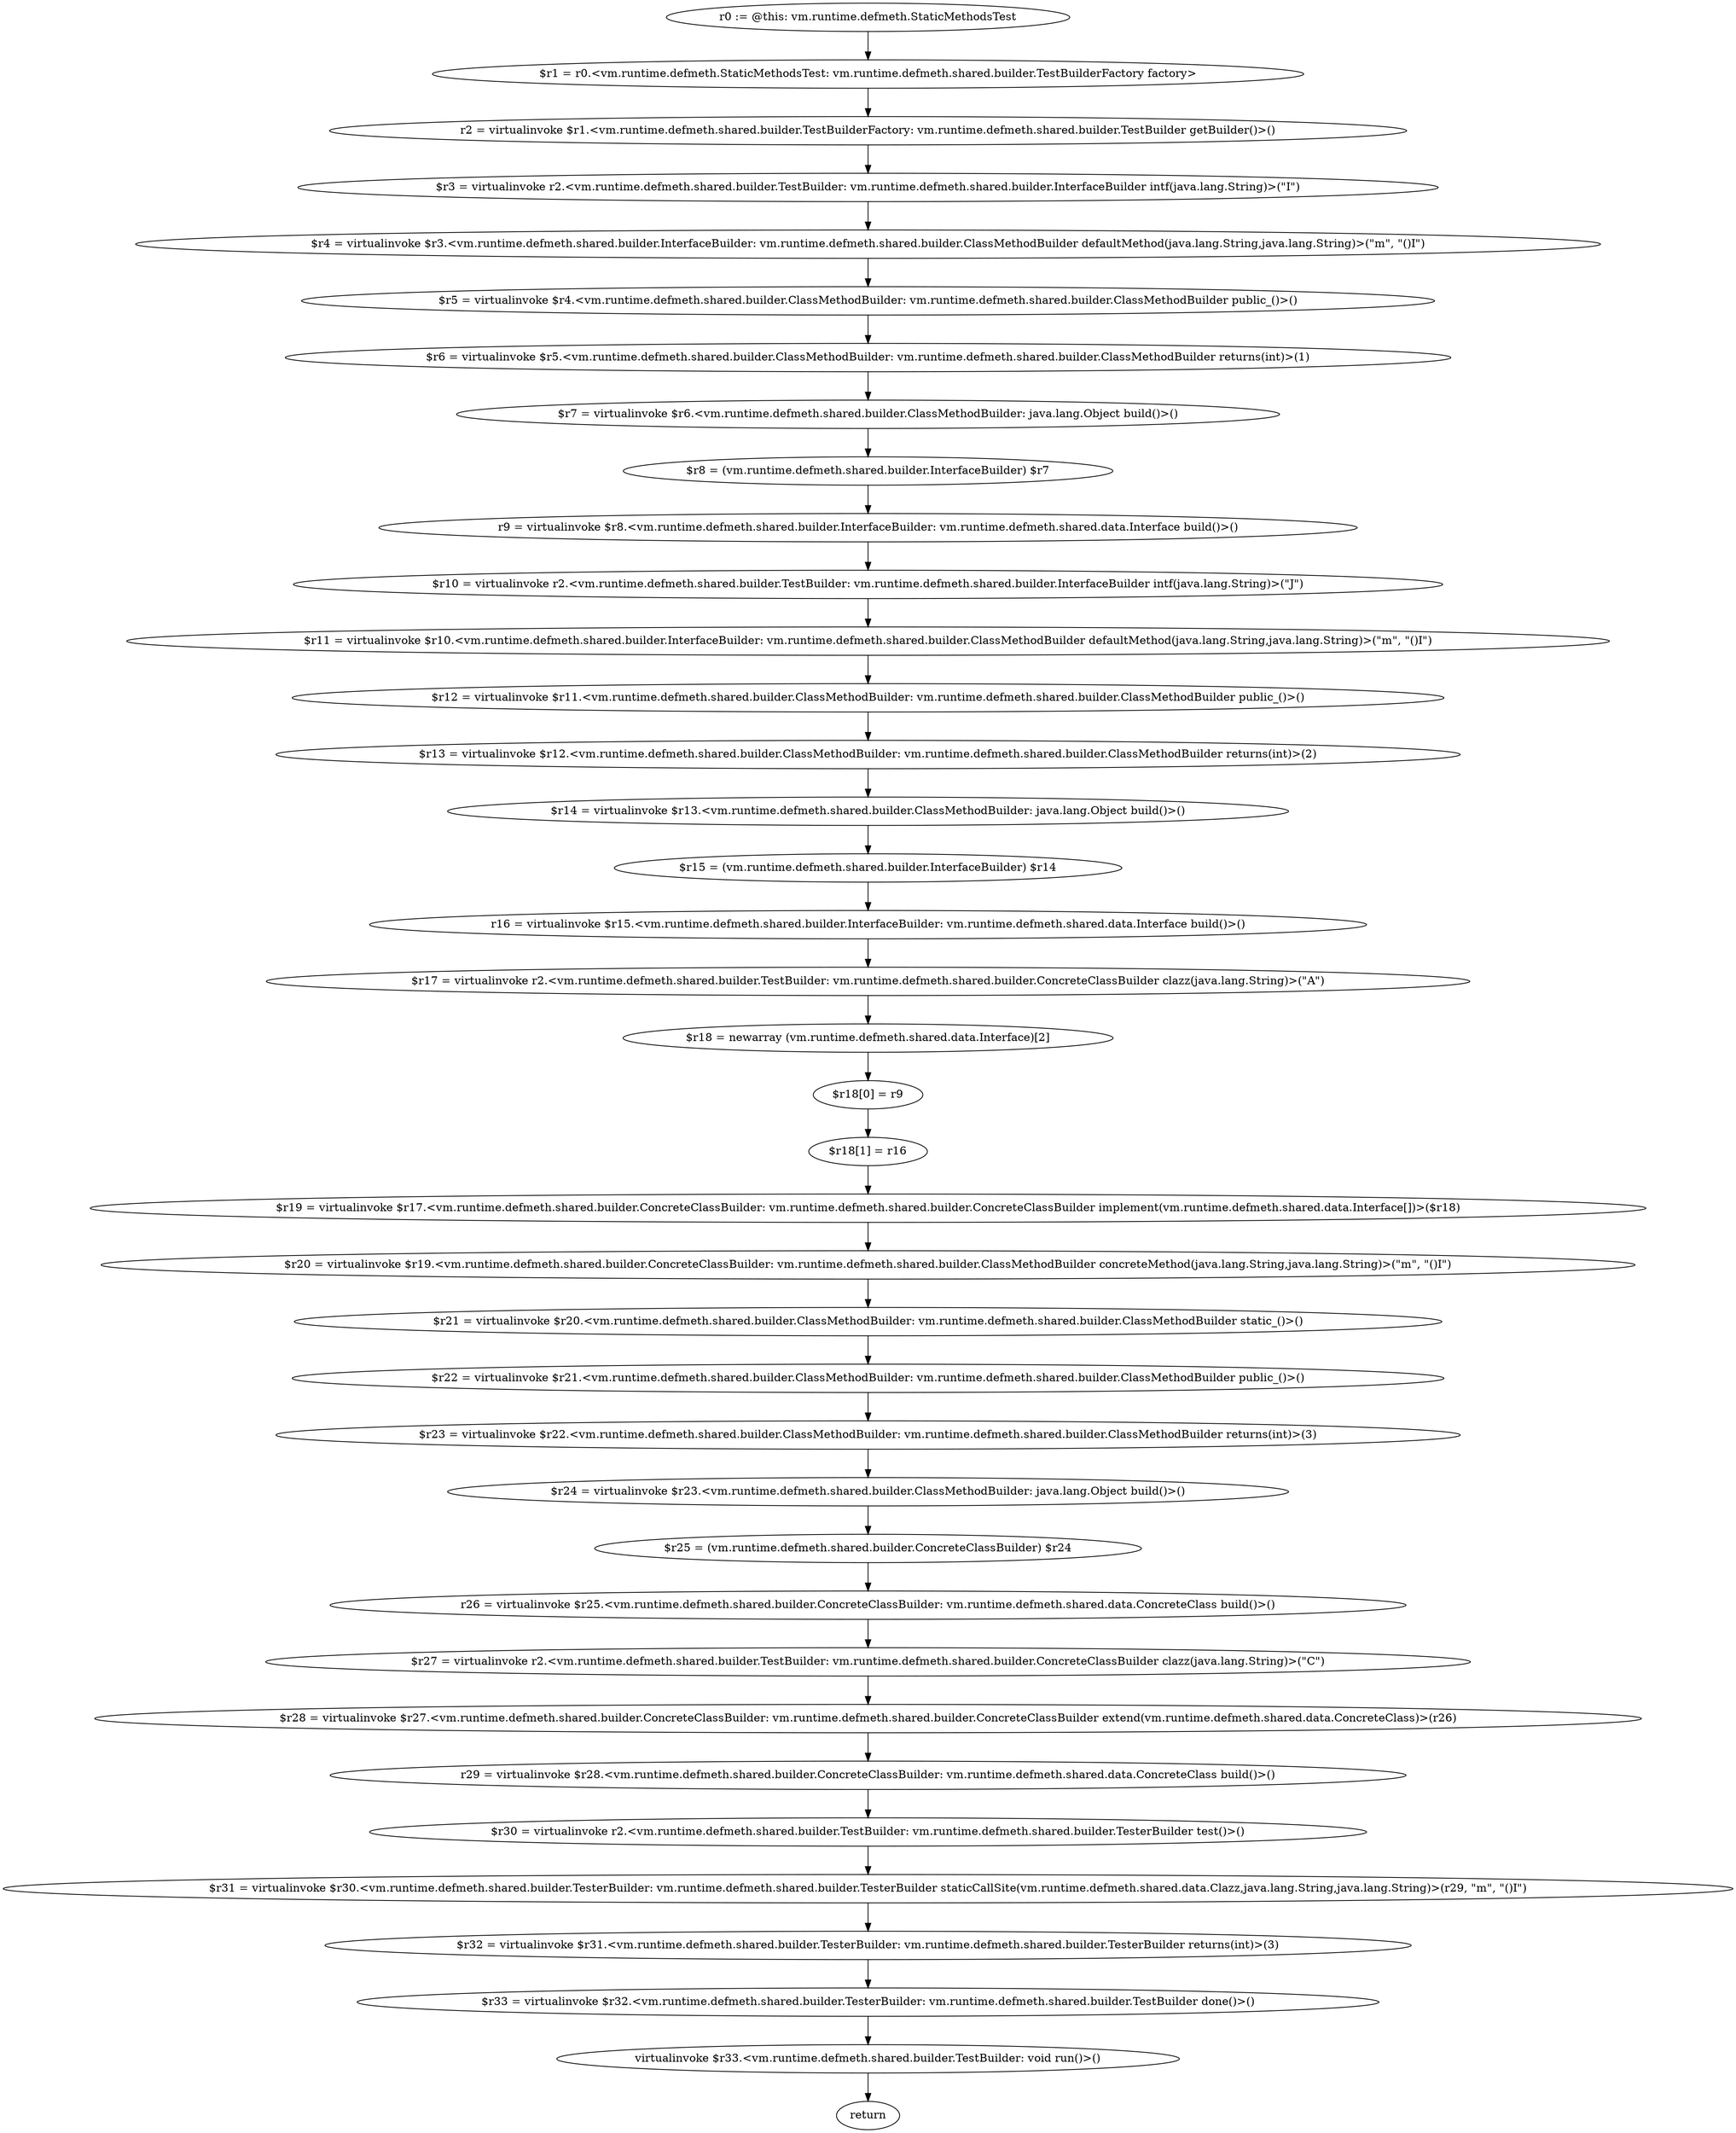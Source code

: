 digraph "unitGraph" {
    "r0 := @this: vm.runtime.defmeth.StaticMethodsTest"
    "$r1 = r0.<vm.runtime.defmeth.StaticMethodsTest: vm.runtime.defmeth.shared.builder.TestBuilderFactory factory>"
    "r2 = virtualinvoke $r1.<vm.runtime.defmeth.shared.builder.TestBuilderFactory: vm.runtime.defmeth.shared.builder.TestBuilder getBuilder()>()"
    "$r3 = virtualinvoke r2.<vm.runtime.defmeth.shared.builder.TestBuilder: vm.runtime.defmeth.shared.builder.InterfaceBuilder intf(java.lang.String)>(\"I\")"
    "$r4 = virtualinvoke $r3.<vm.runtime.defmeth.shared.builder.InterfaceBuilder: vm.runtime.defmeth.shared.builder.ClassMethodBuilder defaultMethod(java.lang.String,java.lang.String)>(\"m\", \"()I\")"
    "$r5 = virtualinvoke $r4.<vm.runtime.defmeth.shared.builder.ClassMethodBuilder: vm.runtime.defmeth.shared.builder.ClassMethodBuilder public_()>()"
    "$r6 = virtualinvoke $r5.<vm.runtime.defmeth.shared.builder.ClassMethodBuilder: vm.runtime.defmeth.shared.builder.ClassMethodBuilder returns(int)>(1)"
    "$r7 = virtualinvoke $r6.<vm.runtime.defmeth.shared.builder.ClassMethodBuilder: java.lang.Object build()>()"
    "$r8 = (vm.runtime.defmeth.shared.builder.InterfaceBuilder) $r7"
    "r9 = virtualinvoke $r8.<vm.runtime.defmeth.shared.builder.InterfaceBuilder: vm.runtime.defmeth.shared.data.Interface build()>()"
    "$r10 = virtualinvoke r2.<vm.runtime.defmeth.shared.builder.TestBuilder: vm.runtime.defmeth.shared.builder.InterfaceBuilder intf(java.lang.String)>(\"J\")"
    "$r11 = virtualinvoke $r10.<vm.runtime.defmeth.shared.builder.InterfaceBuilder: vm.runtime.defmeth.shared.builder.ClassMethodBuilder defaultMethod(java.lang.String,java.lang.String)>(\"m\", \"()I\")"
    "$r12 = virtualinvoke $r11.<vm.runtime.defmeth.shared.builder.ClassMethodBuilder: vm.runtime.defmeth.shared.builder.ClassMethodBuilder public_()>()"
    "$r13 = virtualinvoke $r12.<vm.runtime.defmeth.shared.builder.ClassMethodBuilder: vm.runtime.defmeth.shared.builder.ClassMethodBuilder returns(int)>(2)"
    "$r14 = virtualinvoke $r13.<vm.runtime.defmeth.shared.builder.ClassMethodBuilder: java.lang.Object build()>()"
    "$r15 = (vm.runtime.defmeth.shared.builder.InterfaceBuilder) $r14"
    "r16 = virtualinvoke $r15.<vm.runtime.defmeth.shared.builder.InterfaceBuilder: vm.runtime.defmeth.shared.data.Interface build()>()"
    "$r17 = virtualinvoke r2.<vm.runtime.defmeth.shared.builder.TestBuilder: vm.runtime.defmeth.shared.builder.ConcreteClassBuilder clazz(java.lang.String)>(\"A\")"
    "$r18 = newarray (vm.runtime.defmeth.shared.data.Interface)[2]"
    "$r18[0] = r9"
    "$r18[1] = r16"
    "$r19 = virtualinvoke $r17.<vm.runtime.defmeth.shared.builder.ConcreteClassBuilder: vm.runtime.defmeth.shared.builder.ConcreteClassBuilder implement(vm.runtime.defmeth.shared.data.Interface[])>($r18)"
    "$r20 = virtualinvoke $r19.<vm.runtime.defmeth.shared.builder.ConcreteClassBuilder: vm.runtime.defmeth.shared.builder.ClassMethodBuilder concreteMethod(java.lang.String,java.lang.String)>(\"m\", \"()I\")"
    "$r21 = virtualinvoke $r20.<vm.runtime.defmeth.shared.builder.ClassMethodBuilder: vm.runtime.defmeth.shared.builder.ClassMethodBuilder static_()>()"
    "$r22 = virtualinvoke $r21.<vm.runtime.defmeth.shared.builder.ClassMethodBuilder: vm.runtime.defmeth.shared.builder.ClassMethodBuilder public_()>()"
    "$r23 = virtualinvoke $r22.<vm.runtime.defmeth.shared.builder.ClassMethodBuilder: vm.runtime.defmeth.shared.builder.ClassMethodBuilder returns(int)>(3)"
    "$r24 = virtualinvoke $r23.<vm.runtime.defmeth.shared.builder.ClassMethodBuilder: java.lang.Object build()>()"
    "$r25 = (vm.runtime.defmeth.shared.builder.ConcreteClassBuilder) $r24"
    "r26 = virtualinvoke $r25.<vm.runtime.defmeth.shared.builder.ConcreteClassBuilder: vm.runtime.defmeth.shared.data.ConcreteClass build()>()"
    "$r27 = virtualinvoke r2.<vm.runtime.defmeth.shared.builder.TestBuilder: vm.runtime.defmeth.shared.builder.ConcreteClassBuilder clazz(java.lang.String)>(\"C\")"
    "$r28 = virtualinvoke $r27.<vm.runtime.defmeth.shared.builder.ConcreteClassBuilder: vm.runtime.defmeth.shared.builder.ConcreteClassBuilder extend(vm.runtime.defmeth.shared.data.ConcreteClass)>(r26)"
    "r29 = virtualinvoke $r28.<vm.runtime.defmeth.shared.builder.ConcreteClassBuilder: vm.runtime.defmeth.shared.data.ConcreteClass build()>()"
    "$r30 = virtualinvoke r2.<vm.runtime.defmeth.shared.builder.TestBuilder: vm.runtime.defmeth.shared.builder.TesterBuilder test()>()"
    "$r31 = virtualinvoke $r30.<vm.runtime.defmeth.shared.builder.TesterBuilder: vm.runtime.defmeth.shared.builder.TesterBuilder staticCallSite(vm.runtime.defmeth.shared.data.Clazz,java.lang.String,java.lang.String)>(r29, \"m\", \"()I\")"
    "$r32 = virtualinvoke $r31.<vm.runtime.defmeth.shared.builder.TesterBuilder: vm.runtime.defmeth.shared.builder.TesterBuilder returns(int)>(3)"
    "$r33 = virtualinvoke $r32.<vm.runtime.defmeth.shared.builder.TesterBuilder: vm.runtime.defmeth.shared.builder.TestBuilder done()>()"
    "virtualinvoke $r33.<vm.runtime.defmeth.shared.builder.TestBuilder: void run()>()"
    "return"
    "r0 := @this: vm.runtime.defmeth.StaticMethodsTest"->"$r1 = r0.<vm.runtime.defmeth.StaticMethodsTest: vm.runtime.defmeth.shared.builder.TestBuilderFactory factory>";
    "$r1 = r0.<vm.runtime.defmeth.StaticMethodsTest: vm.runtime.defmeth.shared.builder.TestBuilderFactory factory>"->"r2 = virtualinvoke $r1.<vm.runtime.defmeth.shared.builder.TestBuilderFactory: vm.runtime.defmeth.shared.builder.TestBuilder getBuilder()>()";
    "r2 = virtualinvoke $r1.<vm.runtime.defmeth.shared.builder.TestBuilderFactory: vm.runtime.defmeth.shared.builder.TestBuilder getBuilder()>()"->"$r3 = virtualinvoke r2.<vm.runtime.defmeth.shared.builder.TestBuilder: vm.runtime.defmeth.shared.builder.InterfaceBuilder intf(java.lang.String)>(\"I\")";
    "$r3 = virtualinvoke r2.<vm.runtime.defmeth.shared.builder.TestBuilder: vm.runtime.defmeth.shared.builder.InterfaceBuilder intf(java.lang.String)>(\"I\")"->"$r4 = virtualinvoke $r3.<vm.runtime.defmeth.shared.builder.InterfaceBuilder: vm.runtime.defmeth.shared.builder.ClassMethodBuilder defaultMethod(java.lang.String,java.lang.String)>(\"m\", \"()I\")";
    "$r4 = virtualinvoke $r3.<vm.runtime.defmeth.shared.builder.InterfaceBuilder: vm.runtime.defmeth.shared.builder.ClassMethodBuilder defaultMethod(java.lang.String,java.lang.String)>(\"m\", \"()I\")"->"$r5 = virtualinvoke $r4.<vm.runtime.defmeth.shared.builder.ClassMethodBuilder: vm.runtime.defmeth.shared.builder.ClassMethodBuilder public_()>()";
    "$r5 = virtualinvoke $r4.<vm.runtime.defmeth.shared.builder.ClassMethodBuilder: vm.runtime.defmeth.shared.builder.ClassMethodBuilder public_()>()"->"$r6 = virtualinvoke $r5.<vm.runtime.defmeth.shared.builder.ClassMethodBuilder: vm.runtime.defmeth.shared.builder.ClassMethodBuilder returns(int)>(1)";
    "$r6 = virtualinvoke $r5.<vm.runtime.defmeth.shared.builder.ClassMethodBuilder: vm.runtime.defmeth.shared.builder.ClassMethodBuilder returns(int)>(1)"->"$r7 = virtualinvoke $r6.<vm.runtime.defmeth.shared.builder.ClassMethodBuilder: java.lang.Object build()>()";
    "$r7 = virtualinvoke $r6.<vm.runtime.defmeth.shared.builder.ClassMethodBuilder: java.lang.Object build()>()"->"$r8 = (vm.runtime.defmeth.shared.builder.InterfaceBuilder) $r7";
    "$r8 = (vm.runtime.defmeth.shared.builder.InterfaceBuilder) $r7"->"r9 = virtualinvoke $r8.<vm.runtime.defmeth.shared.builder.InterfaceBuilder: vm.runtime.defmeth.shared.data.Interface build()>()";
    "r9 = virtualinvoke $r8.<vm.runtime.defmeth.shared.builder.InterfaceBuilder: vm.runtime.defmeth.shared.data.Interface build()>()"->"$r10 = virtualinvoke r2.<vm.runtime.defmeth.shared.builder.TestBuilder: vm.runtime.defmeth.shared.builder.InterfaceBuilder intf(java.lang.String)>(\"J\")";
    "$r10 = virtualinvoke r2.<vm.runtime.defmeth.shared.builder.TestBuilder: vm.runtime.defmeth.shared.builder.InterfaceBuilder intf(java.lang.String)>(\"J\")"->"$r11 = virtualinvoke $r10.<vm.runtime.defmeth.shared.builder.InterfaceBuilder: vm.runtime.defmeth.shared.builder.ClassMethodBuilder defaultMethod(java.lang.String,java.lang.String)>(\"m\", \"()I\")";
    "$r11 = virtualinvoke $r10.<vm.runtime.defmeth.shared.builder.InterfaceBuilder: vm.runtime.defmeth.shared.builder.ClassMethodBuilder defaultMethod(java.lang.String,java.lang.String)>(\"m\", \"()I\")"->"$r12 = virtualinvoke $r11.<vm.runtime.defmeth.shared.builder.ClassMethodBuilder: vm.runtime.defmeth.shared.builder.ClassMethodBuilder public_()>()";
    "$r12 = virtualinvoke $r11.<vm.runtime.defmeth.shared.builder.ClassMethodBuilder: vm.runtime.defmeth.shared.builder.ClassMethodBuilder public_()>()"->"$r13 = virtualinvoke $r12.<vm.runtime.defmeth.shared.builder.ClassMethodBuilder: vm.runtime.defmeth.shared.builder.ClassMethodBuilder returns(int)>(2)";
    "$r13 = virtualinvoke $r12.<vm.runtime.defmeth.shared.builder.ClassMethodBuilder: vm.runtime.defmeth.shared.builder.ClassMethodBuilder returns(int)>(2)"->"$r14 = virtualinvoke $r13.<vm.runtime.defmeth.shared.builder.ClassMethodBuilder: java.lang.Object build()>()";
    "$r14 = virtualinvoke $r13.<vm.runtime.defmeth.shared.builder.ClassMethodBuilder: java.lang.Object build()>()"->"$r15 = (vm.runtime.defmeth.shared.builder.InterfaceBuilder) $r14";
    "$r15 = (vm.runtime.defmeth.shared.builder.InterfaceBuilder) $r14"->"r16 = virtualinvoke $r15.<vm.runtime.defmeth.shared.builder.InterfaceBuilder: vm.runtime.defmeth.shared.data.Interface build()>()";
    "r16 = virtualinvoke $r15.<vm.runtime.defmeth.shared.builder.InterfaceBuilder: vm.runtime.defmeth.shared.data.Interface build()>()"->"$r17 = virtualinvoke r2.<vm.runtime.defmeth.shared.builder.TestBuilder: vm.runtime.defmeth.shared.builder.ConcreteClassBuilder clazz(java.lang.String)>(\"A\")";
    "$r17 = virtualinvoke r2.<vm.runtime.defmeth.shared.builder.TestBuilder: vm.runtime.defmeth.shared.builder.ConcreteClassBuilder clazz(java.lang.String)>(\"A\")"->"$r18 = newarray (vm.runtime.defmeth.shared.data.Interface)[2]";
    "$r18 = newarray (vm.runtime.defmeth.shared.data.Interface)[2]"->"$r18[0] = r9";
    "$r18[0] = r9"->"$r18[1] = r16";
    "$r18[1] = r16"->"$r19 = virtualinvoke $r17.<vm.runtime.defmeth.shared.builder.ConcreteClassBuilder: vm.runtime.defmeth.shared.builder.ConcreteClassBuilder implement(vm.runtime.defmeth.shared.data.Interface[])>($r18)";
    "$r19 = virtualinvoke $r17.<vm.runtime.defmeth.shared.builder.ConcreteClassBuilder: vm.runtime.defmeth.shared.builder.ConcreteClassBuilder implement(vm.runtime.defmeth.shared.data.Interface[])>($r18)"->"$r20 = virtualinvoke $r19.<vm.runtime.defmeth.shared.builder.ConcreteClassBuilder: vm.runtime.defmeth.shared.builder.ClassMethodBuilder concreteMethod(java.lang.String,java.lang.String)>(\"m\", \"()I\")";
    "$r20 = virtualinvoke $r19.<vm.runtime.defmeth.shared.builder.ConcreteClassBuilder: vm.runtime.defmeth.shared.builder.ClassMethodBuilder concreteMethod(java.lang.String,java.lang.String)>(\"m\", \"()I\")"->"$r21 = virtualinvoke $r20.<vm.runtime.defmeth.shared.builder.ClassMethodBuilder: vm.runtime.defmeth.shared.builder.ClassMethodBuilder static_()>()";
    "$r21 = virtualinvoke $r20.<vm.runtime.defmeth.shared.builder.ClassMethodBuilder: vm.runtime.defmeth.shared.builder.ClassMethodBuilder static_()>()"->"$r22 = virtualinvoke $r21.<vm.runtime.defmeth.shared.builder.ClassMethodBuilder: vm.runtime.defmeth.shared.builder.ClassMethodBuilder public_()>()";
    "$r22 = virtualinvoke $r21.<vm.runtime.defmeth.shared.builder.ClassMethodBuilder: vm.runtime.defmeth.shared.builder.ClassMethodBuilder public_()>()"->"$r23 = virtualinvoke $r22.<vm.runtime.defmeth.shared.builder.ClassMethodBuilder: vm.runtime.defmeth.shared.builder.ClassMethodBuilder returns(int)>(3)";
    "$r23 = virtualinvoke $r22.<vm.runtime.defmeth.shared.builder.ClassMethodBuilder: vm.runtime.defmeth.shared.builder.ClassMethodBuilder returns(int)>(3)"->"$r24 = virtualinvoke $r23.<vm.runtime.defmeth.shared.builder.ClassMethodBuilder: java.lang.Object build()>()";
    "$r24 = virtualinvoke $r23.<vm.runtime.defmeth.shared.builder.ClassMethodBuilder: java.lang.Object build()>()"->"$r25 = (vm.runtime.defmeth.shared.builder.ConcreteClassBuilder) $r24";
    "$r25 = (vm.runtime.defmeth.shared.builder.ConcreteClassBuilder) $r24"->"r26 = virtualinvoke $r25.<vm.runtime.defmeth.shared.builder.ConcreteClassBuilder: vm.runtime.defmeth.shared.data.ConcreteClass build()>()";
    "r26 = virtualinvoke $r25.<vm.runtime.defmeth.shared.builder.ConcreteClassBuilder: vm.runtime.defmeth.shared.data.ConcreteClass build()>()"->"$r27 = virtualinvoke r2.<vm.runtime.defmeth.shared.builder.TestBuilder: vm.runtime.defmeth.shared.builder.ConcreteClassBuilder clazz(java.lang.String)>(\"C\")";
    "$r27 = virtualinvoke r2.<vm.runtime.defmeth.shared.builder.TestBuilder: vm.runtime.defmeth.shared.builder.ConcreteClassBuilder clazz(java.lang.String)>(\"C\")"->"$r28 = virtualinvoke $r27.<vm.runtime.defmeth.shared.builder.ConcreteClassBuilder: vm.runtime.defmeth.shared.builder.ConcreteClassBuilder extend(vm.runtime.defmeth.shared.data.ConcreteClass)>(r26)";
    "$r28 = virtualinvoke $r27.<vm.runtime.defmeth.shared.builder.ConcreteClassBuilder: vm.runtime.defmeth.shared.builder.ConcreteClassBuilder extend(vm.runtime.defmeth.shared.data.ConcreteClass)>(r26)"->"r29 = virtualinvoke $r28.<vm.runtime.defmeth.shared.builder.ConcreteClassBuilder: vm.runtime.defmeth.shared.data.ConcreteClass build()>()";
    "r29 = virtualinvoke $r28.<vm.runtime.defmeth.shared.builder.ConcreteClassBuilder: vm.runtime.defmeth.shared.data.ConcreteClass build()>()"->"$r30 = virtualinvoke r2.<vm.runtime.defmeth.shared.builder.TestBuilder: vm.runtime.defmeth.shared.builder.TesterBuilder test()>()";
    "$r30 = virtualinvoke r2.<vm.runtime.defmeth.shared.builder.TestBuilder: vm.runtime.defmeth.shared.builder.TesterBuilder test()>()"->"$r31 = virtualinvoke $r30.<vm.runtime.defmeth.shared.builder.TesterBuilder: vm.runtime.defmeth.shared.builder.TesterBuilder staticCallSite(vm.runtime.defmeth.shared.data.Clazz,java.lang.String,java.lang.String)>(r29, \"m\", \"()I\")";
    "$r31 = virtualinvoke $r30.<vm.runtime.defmeth.shared.builder.TesterBuilder: vm.runtime.defmeth.shared.builder.TesterBuilder staticCallSite(vm.runtime.defmeth.shared.data.Clazz,java.lang.String,java.lang.String)>(r29, \"m\", \"()I\")"->"$r32 = virtualinvoke $r31.<vm.runtime.defmeth.shared.builder.TesterBuilder: vm.runtime.defmeth.shared.builder.TesterBuilder returns(int)>(3)";
    "$r32 = virtualinvoke $r31.<vm.runtime.defmeth.shared.builder.TesterBuilder: vm.runtime.defmeth.shared.builder.TesterBuilder returns(int)>(3)"->"$r33 = virtualinvoke $r32.<vm.runtime.defmeth.shared.builder.TesterBuilder: vm.runtime.defmeth.shared.builder.TestBuilder done()>()";
    "$r33 = virtualinvoke $r32.<vm.runtime.defmeth.shared.builder.TesterBuilder: vm.runtime.defmeth.shared.builder.TestBuilder done()>()"->"virtualinvoke $r33.<vm.runtime.defmeth.shared.builder.TestBuilder: void run()>()";
    "virtualinvoke $r33.<vm.runtime.defmeth.shared.builder.TestBuilder: void run()>()"->"return";
}
